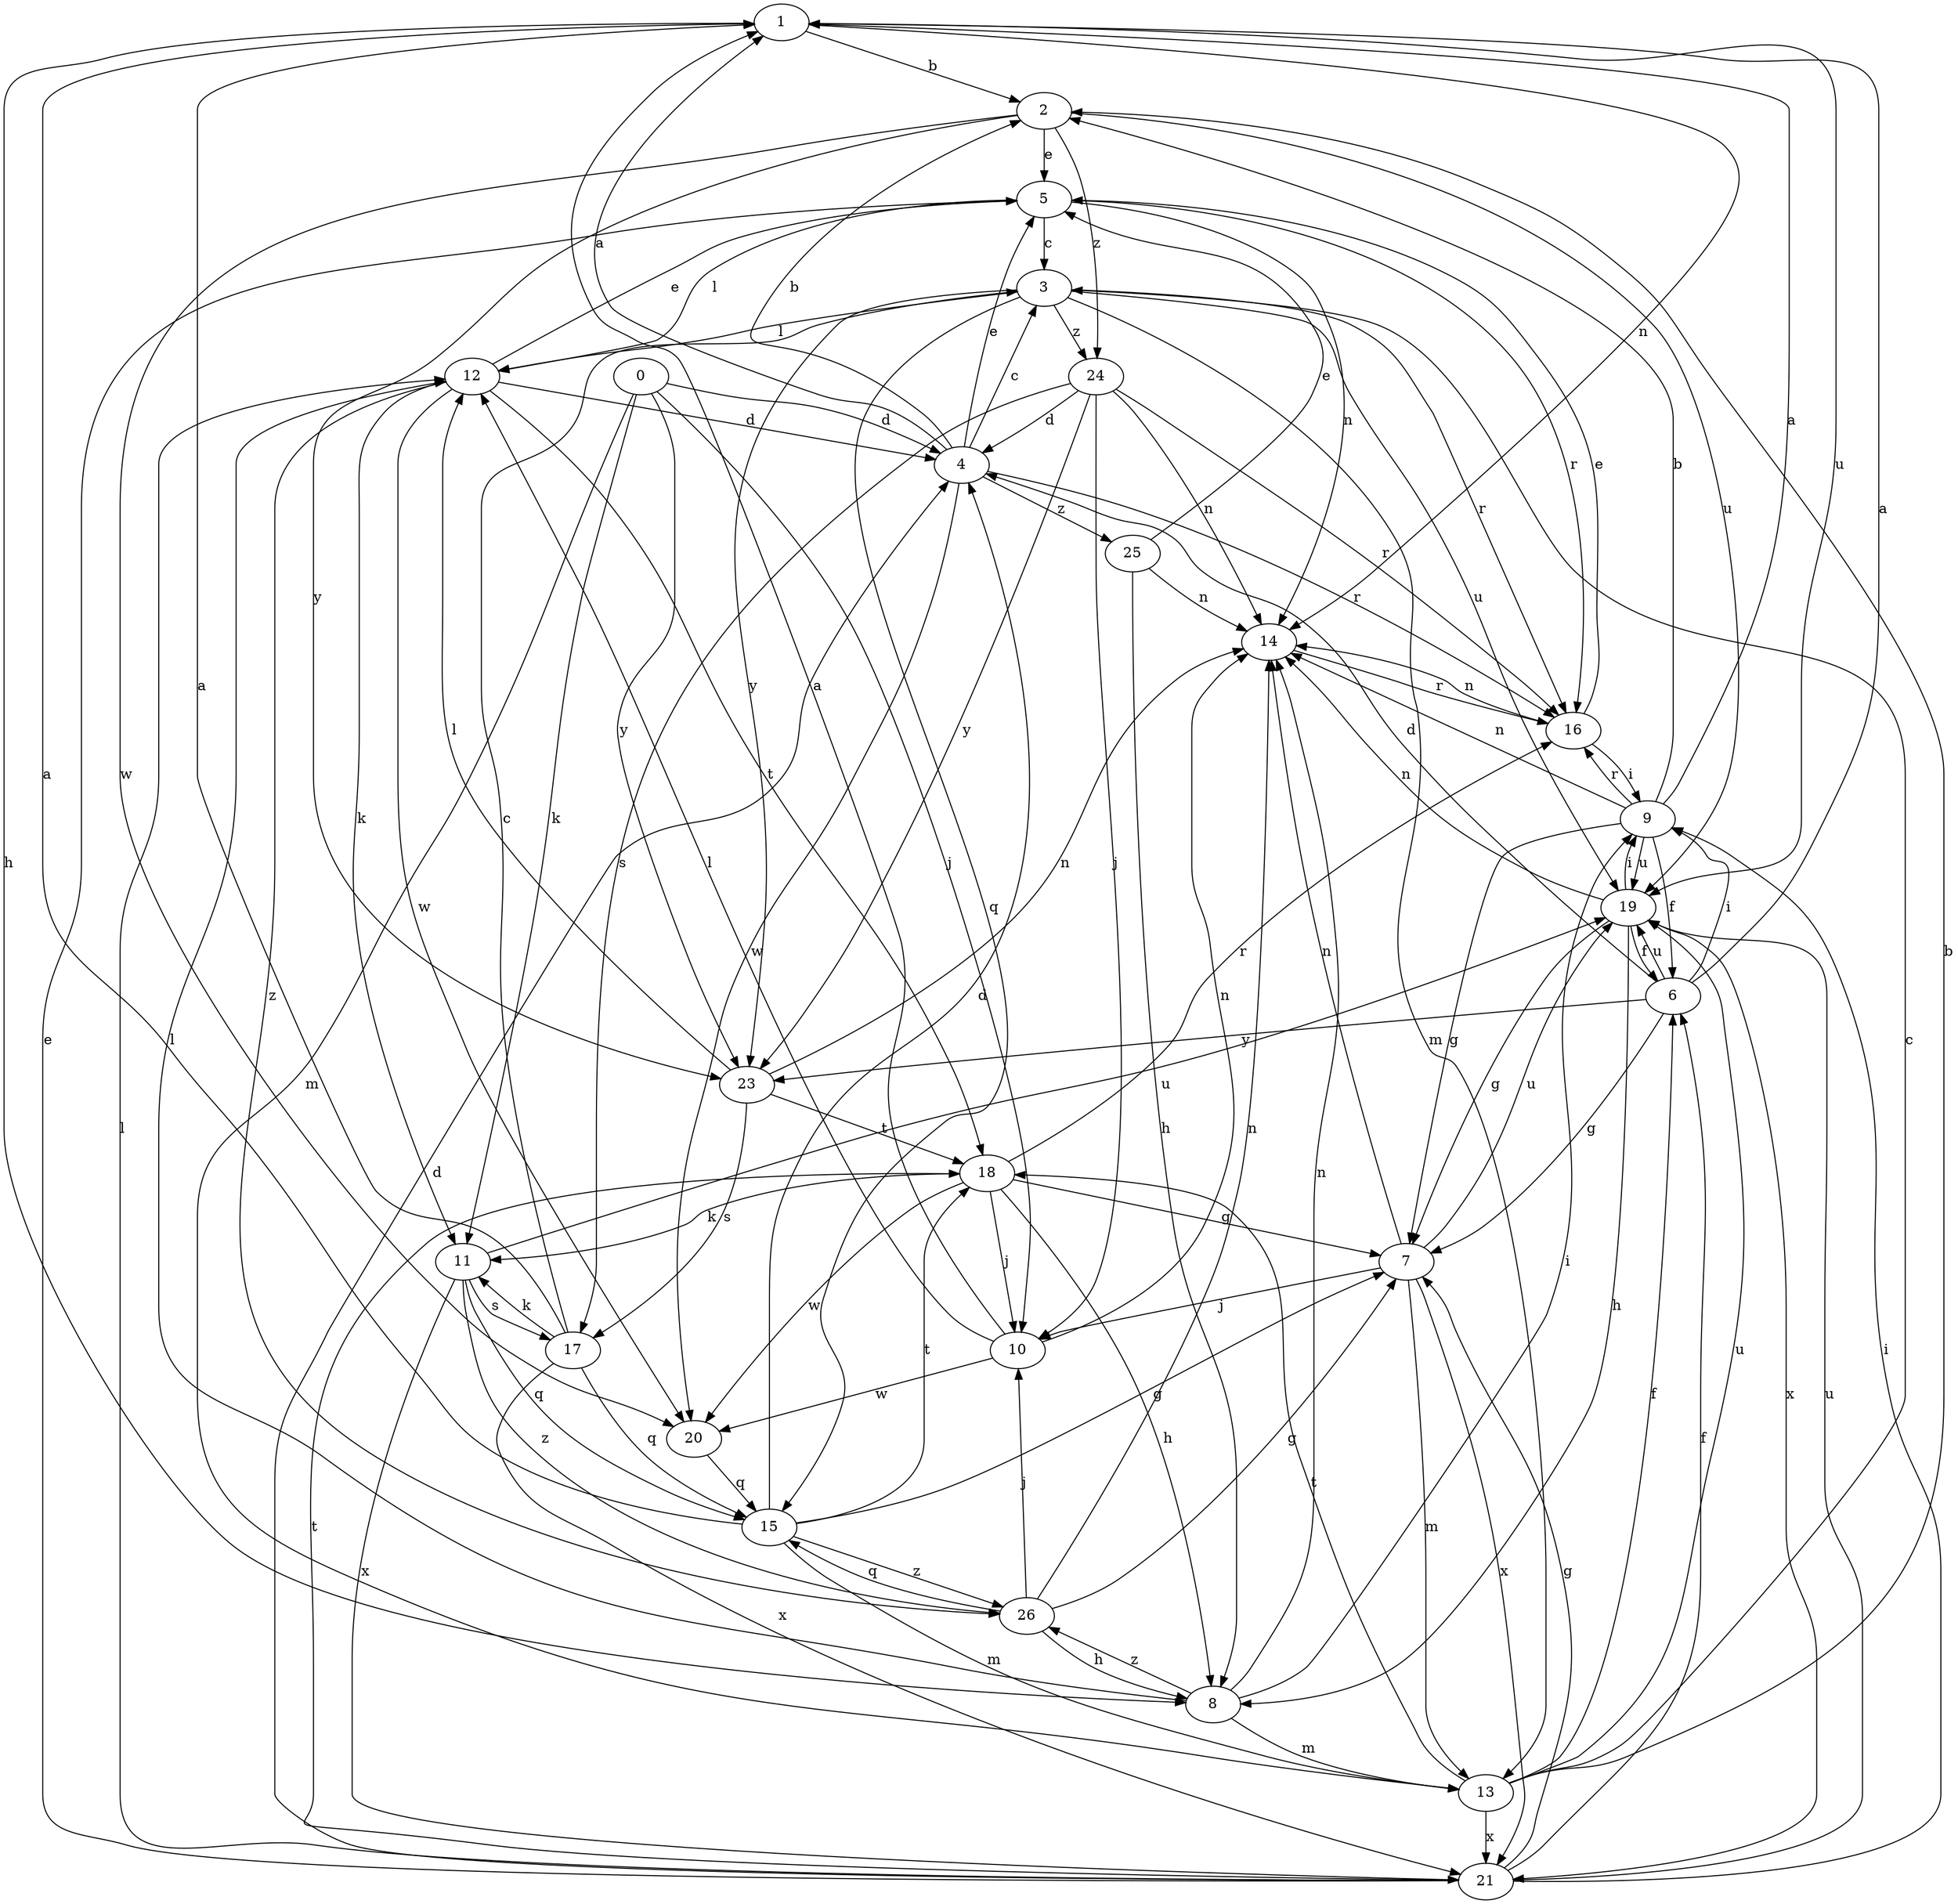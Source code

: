 strict digraph  {
1;
2;
0;
3;
4;
5;
6;
7;
8;
9;
10;
11;
12;
13;
14;
15;
16;
17;
18;
19;
20;
21;
23;
24;
25;
26;
1 -> 2  [label=b];
1 -> 8  [label=h];
1 -> 14  [label=n];
1 -> 19  [label=u];
2 -> 5  [label=e];
2 -> 19  [label=u];
2 -> 20  [label=w];
2 -> 23  [label=y];
2 -> 24  [label=z];
0 -> 4  [label=d];
0 -> 10  [label=j];
0 -> 11  [label=k];
0 -> 13  [label=m];
0 -> 23  [label=y];
3 -> 12  [label=l];
3 -> 13  [label=m];
3 -> 15  [label=q];
3 -> 16  [label=r];
3 -> 19  [label=u];
3 -> 23  [label=y];
3 -> 24  [label=z];
4 -> 1  [label=a];
4 -> 2  [label=b];
4 -> 3  [label=c];
4 -> 5  [label=e];
4 -> 16  [label=r];
4 -> 20  [label=w];
4 -> 25  [label=z];
5 -> 3  [label=c];
5 -> 12  [label=l];
5 -> 14  [label=n];
5 -> 16  [label=r];
6 -> 1  [label=a];
6 -> 4  [label=d];
6 -> 7  [label=g];
6 -> 9  [label=i];
6 -> 19  [label=u];
6 -> 23  [label=y];
7 -> 10  [label=j];
7 -> 13  [label=m];
7 -> 14  [label=n];
7 -> 19  [label=u];
7 -> 21  [label=x];
8 -> 9  [label=i];
8 -> 12  [label=l];
8 -> 13  [label=m];
8 -> 14  [label=n];
8 -> 26  [label=z];
9 -> 1  [label=a];
9 -> 2  [label=b];
9 -> 6  [label=f];
9 -> 7  [label=g];
9 -> 14  [label=n];
9 -> 16  [label=r];
9 -> 19  [label=u];
10 -> 1  [label=a];
10 -> 12  [label=l];
10 -> 14  [label=n];
10 -> 20  [label=w];
11 -> 15  [label=q];
11 -> 17  [label=s];
11 -> 19  [label=u];
11 -> 21  [label=x];
11 -> 26  [label=z];
12 -> 4  [label=d];
12 -> 5  [label=e];
12 -> 11  [label=k];
12 -> 18  [label=t];
12 -> 20  [label=w];
12 -> 26  [label=z];
13 -> 2  [label=b];
13 -> 3  [label=c];
13 -> 6  [label=f];
13 -> 18  [label=t];
13 -> 19  [label=u];
13 -> 21  [label=x];
14 -> 16  [label=r];
15 -> 1  [label=a];
15 -> 4  [label=d];
15 -> 7  [label=g];
15 -> 13  [label=m];
15 -> 18  [label=t];
15 -> 26  [label=z];
16 -> 5  [label=e];
16 -> 9  [label=i];
16 -> 14  [label=n];
17 -> 1  [label=a];
17 -> 3  [label=c];
17 -> 11  [label=k];
17 -> 15  [label=q];
17 -> 21  [label=x];
18 -> 7  [label=g];
18 -> 8  [label=h];
18 -> 10  [label=j];
18 -> 11  [label=k];
18 -> 16  [label=r];
18 -> 20  [label=w];
19 -> 6  [label=f];
19 -> 7  [label=g];
19 -> 8  [label=h];
19 -> 9  [label=i];
19 -> 14  [label=n];
19 -> 21  [label=x];
20 -> 15  [label=q];
21 -> 4  [label=d];
21 -> 5  [label=e];
21 -> 6  [label=f];
21 -> 7  [label=g];
21 -> 9  [label=i];
21 -> 12  [label=l];
21 -> 18  [label=t];
21 -> 19  [label=u];
23 -> 12  [label=l];
23 -> 14  [label=n];
23 -> 17  [label=s];
23 -> 18  [label=t];
24 -> 4  [label=d];
24 -> 10  [label=j];
24 -> 14  [label=n];
24 -> 16  [label=r];
24 -> 17  [label=s];
24 -> 23  [label=y];
25 -> 5  [label=e];
25 -> 8  [label=h];
25 -> 14  [label=n];
26 -> 7  [label=g];
26 -> 8  [label=h];
26 -> 10  [label=j];
26 -> 14  [label=n];
26 -> 15  [label=q];
}
